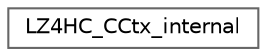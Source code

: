 digraph "Graphical Class Hierarchy"
{
 // INTERACTIVE_SVG=YES
 // LATEX_PDF_SIZE
  bgcolor="transparent";
  edge [fontname=Helvetica,fontsize=10,labelfontname=Helvetica,labelfontsize=10];
  node [fontname=Helvetica,fontsize=10,shape=box,height=0.2,width=0.4];
  rankdir="LR";
  Node0 [id="Node000000",label="LZ4HC_CCtx_internal",height=0.2,width=0.4,color="grey40", fillcolor="white", style="filled",URL="$db/dfa/structLZ4HC__CCtx__internal.html",tooltip=" "];
}

